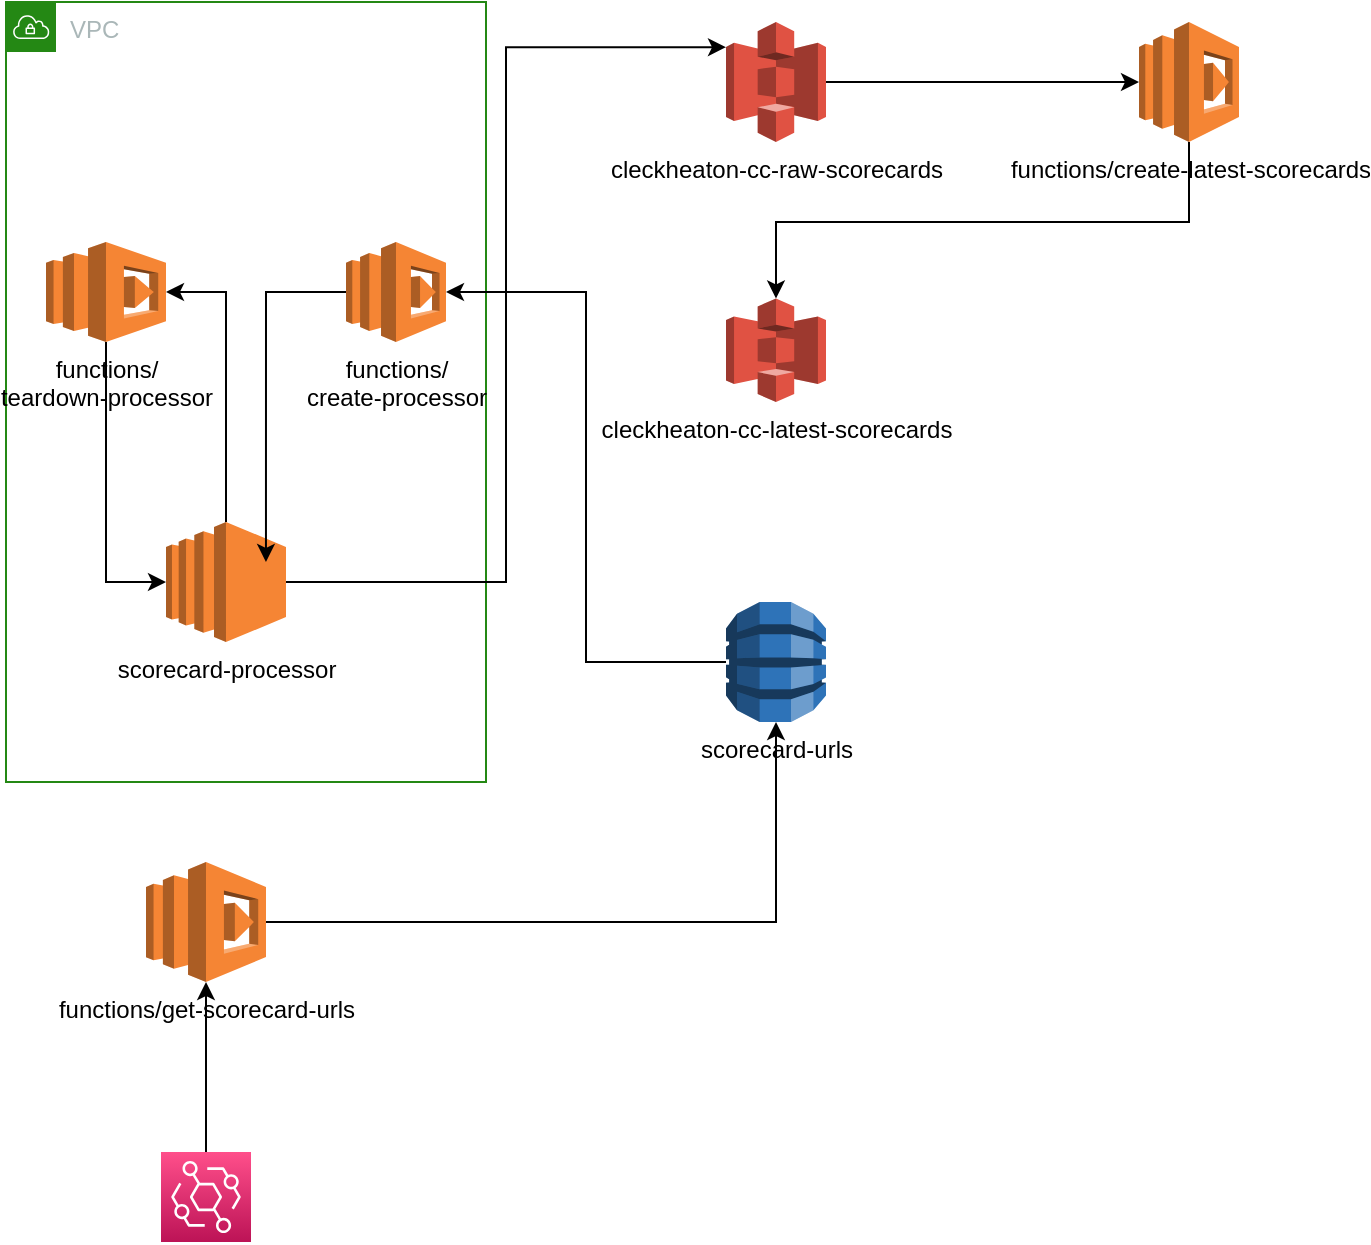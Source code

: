 <mxfile version="18.0.1" type="device"><diagram id="Cya9drI5b6cl2oPZbhcg" name="Page-1"><mxGraphModel dx="1032" dy="654" grid="1" gridSize="10" guides="1" tooltips="1" connect="1" arrows="1" fold="1" page="1" pageScale="1" pageWidth="827" pageHeight="1169" math="0" shadow="0"><root><mxCell id="0"/><mxCell id="1" parent="0"/><mxCell id="97xbzAzPyCtXZvHp5gCU-1" value="VPC" style="points=[[0,0],[0.25,0],[0.5,0],[0.75,0],[1,0],[1,0.25],[1,0.5],[1,0.75],[1,1],[0.75,1],[0.5,1],[0.25,1],[0,1],[0,0.75],[0,0.5],[0,0.25]];outlineConnect=0;gradientColor=none;html=1;whiteSpace=wrap;fontSize=12;fontStyle=0;container=1;pointerEvents=0;collapsible=0;recursiveResize=0;shape=mxgraph.aws4.group;grIcon=mxgraph.aws4.group_vpc;strokeColor=#248814;fillColor=none;verticalAlign=top;align=left;spacingLeft=30;fontColor=#AAB7B8;dashed=0;" parent="1" vertex="1"><mxGeometry x="40" y="10" width="240" height="390" as="geometry"/></mxCell><mxCell id="vE-J1RDZc7do711NWnYM-4" style="edgeStyle=orthogonalEdgeStyle;rounded=0;orthogonalLoop=1;jettySize=auto;html=1;entryX=1;entryY=0.5;entryDx=0;entryDy=0;entryPerimeter=0;" edge="1" parent="97xbzAzPyCtXZvHp5gCU-1" source="97xbzAzPyCtXZvHp5gCU-5" target="97xbzAzPyCtXZvHp5gCU-10"><mxGeometry relative="1" as="geometry"/></mxCell><mxCell id="97xbzAzPyCtXZvHp5gCU-5" value="scorecard-processor" style="outlineConnect=0;dashed=0;verticalLabelPosition=bottom;verticalAlign=top;align=center;html=1;shape=mxgraph.aws3.ec2;fillColor=#F58534;gradientColor=none;" parent="97xbzAzPyCtXZvHp5gCU-1" vertex="1"><mxGeometry x="80" y="260" width="60" height="60" as="geometry"/></mxCell><mxCell id="vE-J1RDZc7do711NWnYM-5" style="edgeStyle=orthogonalEdgeStyle;rounded=0;orthogonalLoop=1;jettySize=auto;html=1;entryX=0;entryY=0.5;entryDx=0;entryDy=0;entryPerimeter=0;" edge="1" parent="97xbzAzPyCtXZvHp5gCU-1" source="97xbzAzPyCtXZvHp5gCU-10" target="97xbzAzPyCtXZvHp5gCU-5"><mxGeometry relative="1" as="geometry"/></mxCell><mxCell id="97xbzAzPyCtXZvHp5gCU-10" value="functions/&lt;br&gt;teardown-processor" style="outlineConnect=0;dashed=0;verticalLabelPosition=bottom;verticalAlign=top;align=center;html=1;shape=mxgraph.aws3.lambda;fillColor=#F58534;gradientColor=none;" parent="97xbzAzPyCtXZvHp5gCU-1" vertex="1"><mxGeometry x="20" y="120" width="60" height="50" as="geometry"/></mxCell><mxCell id="vE-J1RDZc7do711NWnYM-2" style="edgeStyle=orthogonalEdgeStyle;rounded=0;orthogonalLoop=1;jettySize=auto;html=1;entryX=0.833;entryY=0.333;entryDx=0;entryDy=0;entryPerimeter=0;" edge="1" parent="97xbzAzPyCtXZvHp5gCU-1" source="97xbzAzPyCtXZvHp5gCU-13" target="97xbzAzPyCtXZvHp5gCU-5"><mxGeometry relative="1" as="geometry"/></mxCell><mxCell id="97xbzAzPyCtXZvHp5gCU-13" value="functions/&lt;br&gt;create-processor" style="outlineConnect=0;dashed=0;verticalLabelPosition=bottom;verticalAlign=top;align=center;html=1;shape=mxgraph.aws3.lambda;fillColor=#F58534;gradientColor=none;" parent="97xbzAzPyCtXZvHp5gCU-1" vertex="1"><mxGeometry x="170" y="120" width="50" height="50" as="geometry"/></mxCell><mxCell id="97xbzAzPyCtXZvHp5gCU-2" value="cleckheaton-cc-latest-scorecards" style="outlineConnect=0;dashed=0;verticalLabelPosition=bottom;verticalAlign=top;align=center;html=1;shape=mxgraph.aws3.s3;fillColor=#E05243;gradientColor=none;" parent="1" vertex="1"><mxGeometry x="400" y="158.25" width="50" height="51.75" as="geometry"/></mxCell><mxCell id="97xbzAzPyCtXZvHp5gCU-26" style="edgeStyle=orthogonalEdgeStyle;rounded=0;orthogonalLoop=1;jettySize=auto;html=1;" parent="1" source="97xbzAzPyCtXZvHp5gCU-3" target="97xbzAzPyCtXZvHp5gCU-7" edge="1"><mxGeometry relative="1" as="geometry"/></mxCell><mxCell id="97xbzAzPyCtXZvHp5gCU-3" value="cleckheaton-cc-raw-scorecards" style="outlineConnect=0;dashed=0;verticalLabelPosition=bottom;verticalAlign=top;align=center;html=1;shape=mxgraph.aws3.s3;fillColor=#E05243;gradientColor=none;" parent="1" vertex="1"><mxGeometry x="400" y="20" width="50" height="60" as="geometry"/></mxCell><mxCell id="vE-J1RDZc7do711NWnYM-3" style="edgeStyle=orthogonalEdgeStyle;rounded=0;orthogonalLoop=1;jettySize=auto;html=1;entryX=1;entryY=0.5;entryDx=0;entryDy=0;entryPerimeter=0;" edge="1" parent="1" source="97xbzAzPyCtXZvHp5gCU-4" target="97xbzAzPyCtXZvHp5gCU-13"><mxGeometry relative="1" as="geometry"/></mxCell><mxCell id="97xbzAzPyCtXZvHp5gCU-4" value="scorecard-urls&lt;br&gt;" style="outlineConnect=0;dashed=0;verticalLabelPosition=bottom;verticalAlign=top;align=center;html=1;shape=mxgraph.aws3.dynamo_db;fillColor=#2E73B8;gradientColor=none;" parent="1" vertex="1"><mxGeometry x="400" y="310" width="50" height="60" as="geometry"/></mxCell><mxCell id="97xbzAzPyCtXZvHp5gCU-14" style="edgeStyle=orthogonalEdgeStyle;rounded=0;orthogonalLoop=1;jettySize=auto;html=1;entryX=0.5;entryY=1;entryDx=0;entryDy=0;entryPerimeter=0;" parent="1" source="97xbzAzPyCtXZvHp5gCU-6" target="97xbzAzPyCtXZvHp5gCU-4" edge="1"><mxGeometry relative="1" as="geometry"/></mxCell><mxCell id="97xbzAzPyCtXZvHp5gCU-6" value="functions/get-scorecard-urls" style="outlineConnect=0;dashed=0;verticalLabelPosition=bottom;verticalAlign=top;align=center;html=1;shape=mxgraph.aws3.lambda;fillColor=#F58534;gradientColor=none;" parent="1" vertex="1"><mxGeometry x="110" y="440" width="60" height="60" as="geometry"/></mxCell><mxCell id="97xbzAzPyCtXZvHp5gCU-28" style="edgeStyle=orthogonalEdgeStyle;rounded=0;orthogonalLoop=1;jettySize=auto;html=1;entryX=0.5;entryY=0;entryDx=0;entryDy=0;entryPerimeter=0;" parent="1" source="97xbzAzPyCtXZvHp5gCU-7" target="97xbzAzPyCtXZvHp5gCU-2" edge="1"><mxGeometry relative="1" as="geometry"><Array as="points"><mxPoint x="632" y="120"/><mxPoint x="425" y="120"/></Array></mxGeometry></mxCell><mxCell id="97xbzAzPyCtXZvHp5gCU-7" value="functions/create-latest-scorecards" style="outlineConnect=0;dashed=0;verticalLabelPosition=bottom;verticalAlign=top;align=center;html=1;shape=mxgraph.aws3.lambda;fillColor=#F58534;gradientColor=none;" parent="1" vertex="1"><mxGeometry x="606.5" y="20" width="50" height="60" as="geometry"/></mxCell><mxCell id="97xbzAzPyCtXZvHp5gCU-21" style="edgeStyle=orthogonalEdgeStyle;rounded=0;orthogonalLoop=1;jettySize=auto;html=1;entryX=0;entryY=0.21;entryDx=0;entryDy=0;entryPerimeter=0;" parent="1" source="97xbzAzPyCtXZvHp5gCU-5" target="97xbzAzPyCtXZvHp5gCU-3" edge="1"><mxGeometry relative="1" as="geometry"/></mxCell><mxCell id="97xbzAzPyCtXZvHp5gCU-23" style="edgeStyle=orthogonalEdgeStyle;rounded=0;orthogonalLoop=1;jettySize=auto;html=1;" parent="1" source="97xbzAzPyCtXZvHp5gCU-22" target="97xbzAzPyCtXZvHp5gCU-6" edge="1"><mxGeometry relative="1" as="geometry"/></mxCell><mxCell id="97xbzAzPyCtXZvHp5gCU-22" value="" style="sketch=0;points=[[0,0,0],[0.25,0,0],[0.5,0,0],[0.75,0,0],[1,0,0],[0,1,0],[0.25,1,0],[0.5,1,0],[0.75,1,0],[1,1,0],[0,0.25,0],[0,0.5,0],[0,0.75,0],[1,0.25,0],[1,0.5,0],[1,0.75,0]];outlineConnect=0;fontColor=#232F3E;gradientColor=#FF4F8B;gradientDirection=north;fillColor=#BC1356;strokeColor=#ffffff;dashed=0;verticalLabelPosition=bottom;verticalAlign=top;align=center;html=1;fontSize=12;fontStyle=0;aspect=fixed;shape=mxgraph.aws4.resourceIcon;resIcon=mxgraph.aws4.eventbridge;" parent="1" vertex="1"><mxGeometry x="117.5" y="585" width="45" height="45" as="geometry"/></mxCell></root></mxGraphModel></diagram></mxfile>